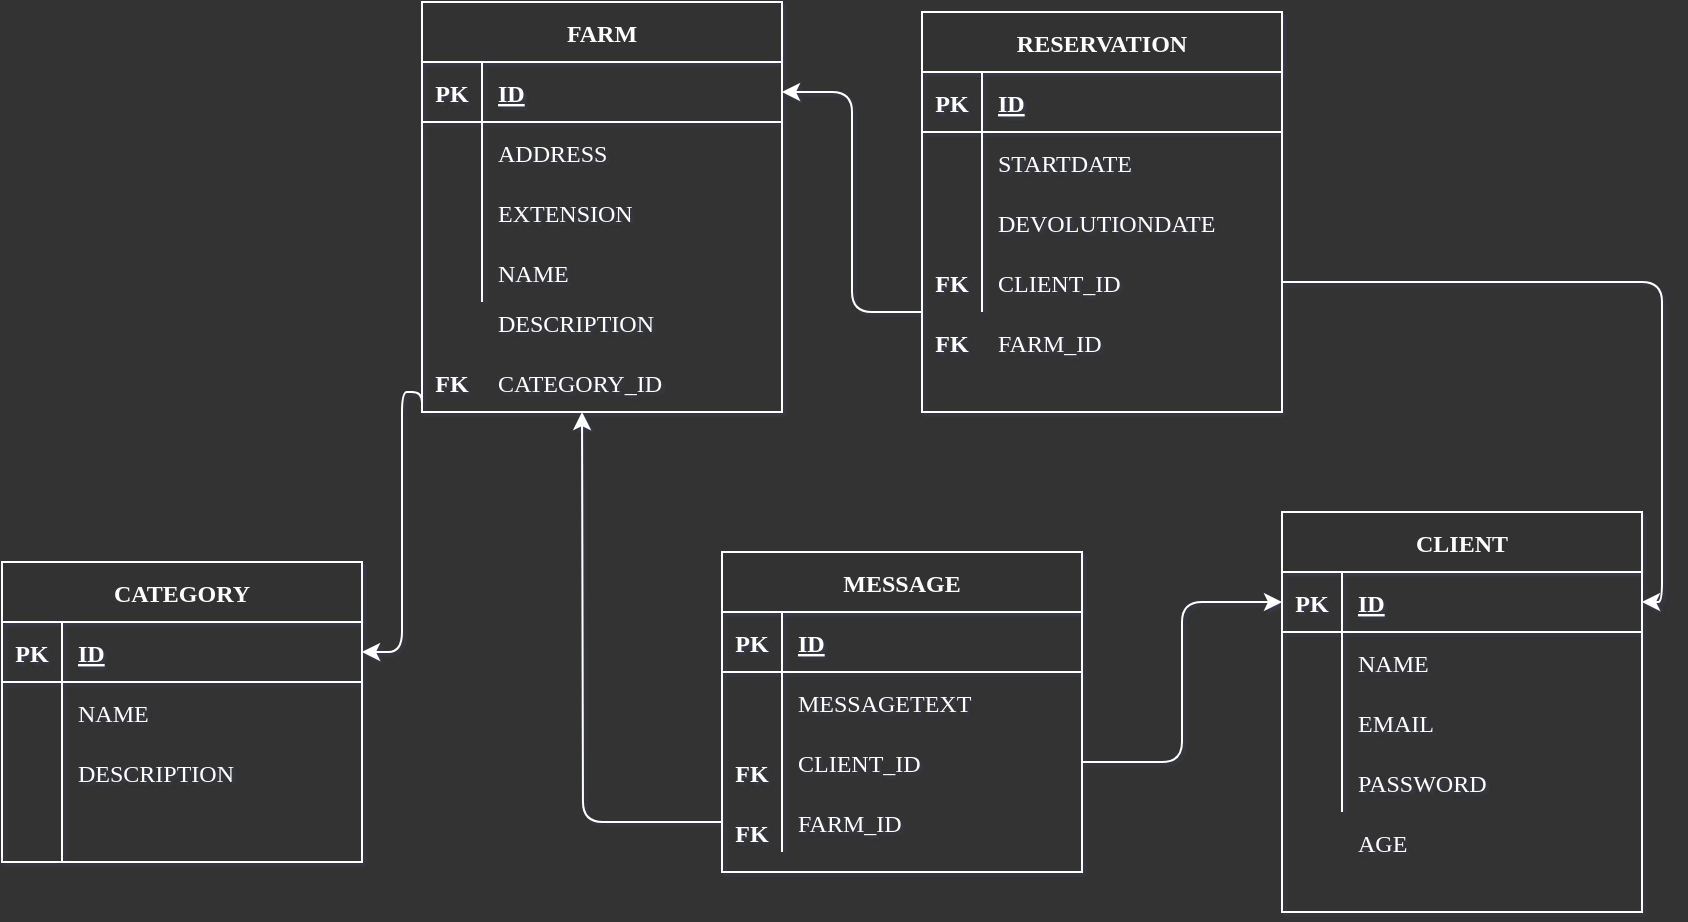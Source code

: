 <mxfile>
    <diagram id="5OOzwWzgB_-EoSL9n7wT" name="Page-1">
        <mxGraphModel dx="832" dy="510" grid="1" gridSize="8" guides="1" tooltips="1" connect="1" arrows="1" fold="1" page="0" pageScale="1" pageWidth="850" pageHeight="1100" background="#333333" math="0" shadow="1">
            <root>
                <mxCell id="0"/>
                <mxCell id="1" parent="0"/>
                <mxCell id="6" value="CATEGORY" style="shape=table;startSize=30;container=1;collapsible=1;childLayout=tableLayout;fixedRows=1;rowLines=0;fontStyle=1;align=center;resizeLast=1;shadow=0;fillColor=#333333;strokeColor=#FFFFFF;fontColor=#FFFFFF;labelBackgroundColor=none;labelBorderColor=none;fontFamily=Verdana;" parent="1" vertex="1">
                    <mxGeometry x="10" y="336" width="180" height="150" as="geometry"/>
                </mxCell>
                <mxCell id="7" value="" style="shape=partialRectangle;collapsible=0;dropTarget=0;pointerEvents=0;top=0;left=0;bottom=1;right=0;points=[[0,0.5],[1,0.5]];portConstraint=eastwest;shadow=0;fillColor=none;strokeColor=#FFFFFF;fontColor=#FFFFFF;labelBackgroundColor=none;labelBorderColor=none;fontFamily=Verdana;" parent="6" vertex="1">
                    <mxGeometry y="30" width="180" height="30" as="geometry"/>
                </mxCell>
                <mxCell id="8" value="PK" style="shape=partialRectangle;connectable=0;top=0;left=0;bottom=0;right=0;fontStyle=1;overflow=hidden;shadow=0;fillColor=none;strokeColor=#FFFFFF;fontColor=#FFFFFF;labelBackgroundColor=none;labelBorderColor=none;fontFamily=Verdana;" parent="7" vertex="1">
                    <mxGeometry width="30" height="30" as="geometry">
                        <mxRectangle width="30" height="30" as="alternateBounds"/>
                    </mxGeometry>
                </mxCell>
                <mxCell id="9" value="ID" style="shape=partialRectangle;connectable=0;top=0;left=0;bottom=0;right=0;align=left;spacingLeft=6;fontStyle=5;overflow=hidden;shadow=0;fillColor=none;strokeColor=#FFFFFF;fontColor=#FFFFFF;labelBackgroundColor=none;labelBorderColor=none;fontFamily=Verdana;" parent="7" vertex="1">
                    <mxGeometry x="30" width="150" height="30" as="geometry">
                        <mxRectangle width="150" height="30" as="alternateBounds"/>
                    </mxGeometry>
                </mxCell>
                <mxCell id="10" value="" style="shape=partialRectangle;collapsible=0;dropTarget=0;pointerEvents=0;top=0;left=0;bottom=0;right=0;points=[[0,0.5],[1,0.5]];portConstraint=eastwest;shadow=0;fillColor=none;strokeColor=#FFFFFF;fontColor=#FFFFFF;labelBackgroundColor=none;labelBorderColor=none;fontFamily=Verdana;" parent="6" vertex="1">
                    <mxGeometry y="60" width="180" height="30" as="geometry"/>
                </mxCell>
                <mxCell id="11" value="" style="shape=partialRectangle;connectable=0;top=0;left=0;bottom=0;right=0;editable=1;overflow=hidden;shadow=0;fillColor=none;strokeColor=#FFFFFF;fontColor=#FFFFFF;labelBackgroundColor=none;labelBorderColor=none;fontFamily=Verdana;" parent="10" vertex="1">
                    <mxGeometry width="30" height="30" as="geometry">
                        <mxRectangle width="30" height="30" as="alternateBounds"/>
                    </mxGeometry>
                </mxCell>
                <mxCell id="12" value="NAME" style="shape=partialRectangle;connectable=0;top=0;left=0;bottom=0;right=0;align=left;spacingLeft=6;overflow=hidden;shadow=0;fillColor=none;strokeColor=#FFFFFF;fontColor=#FFFFFF;labelBackgroundColor=none;labelBorderColor=none;fontFamily=Verdana;" parent="10" vertex="1">
                    <mxGeometry x="30" width="150" height="30" as="geometry">
                        <mxRectangle width="150" height="30" as="alternateBounds"/>
                    </mxGeometry>
                </mxCell>
                <mxCell id="13" value="" style="shape=partialRectangle;collapsible=0;dropTarget=0;pointerEvents=0;top=0;left=0;bottom=0;right=0;points=[[0,0.5],[1,0.5]];portConstraint=eastwest;shadow=0;fillColor=none;strokeColor=#FFFFFF;fontColor=#FFFFFF;labelBackgroundColor=none;labelBorderColor=none;fontFamily=Verdana;" parent="6" vertex="1">
                    <mxGeometry y="90" width="180" height="30" as="geometry"/>
                </mxCell>
                <mxCell id="14" value="" style="shape=partialRectangle;connectable=0;top=0;left=0;bottom=0;right=0;editable=1;overflow=hidden;shadow=0;fillColor=none;strokeColor=#FFFFFF;fontColor=#FFFFFF;labelBackgroundColor=none;labelBorderColor=none;fontFamily=Verdana;" parent="13" vertex="1">
                    <mxGeometry width="30" height="30" as="geometry">
                        <mxRectangle width="30" height="30" as="alternateBounds"/>
                    </mxGeometry>
                </mxCell>
                <mxCell id="15" value="DESCRIPTION" style="shape=partialRectangle;connectable=0;top=0;left=0;bottom=0;right=0;align=left;spacingLeft=6;overflow=hidden;shadow=0;fillColor=none;strokeColor=#FFFFFF;fontColor=#FFFFFF;labelBackgroundColor=none;labelBorderColor=none;fontFamily=Verdana;" parent="13" vertex="1">
                    <mxGeometry x="30" width="150" height="30" as="geometry">
                        <mxRectangle width="150" height="30" as="alternateBounds"/>
                    </mxGeometry>
                </mxCell>
                <mxCell id="16" value="" style="shape=partialRectangle;collapsible=0;dropTarget=0;pointerEvents=0;top=0;left=0;bottom=0;right=0;points=[[0,0.5],[1,0.5]];portConstraint=eastwest;shadow=0;fillColor=none;strokeColor=#FFFFFF;fontColor=#FFFFFF;labelBackgroundColor=none;labelBorderColor=none;fontFamily=Verdana;" parent="6" vertex="1">
                    <mxGeometry y="120" width="180" height="30" as="geometry"/>
                </mxCell>
                <mxCell id="17" value="" style="shape=partialRectangle;connectable=0;top=0;left=0;bottom=0;right=0;editable=1;overflow=hidden;shadow=0;fillColor=none;strokeColor=#FFFFFF;fontColor=#FFFFFF;labelBackgroundColor=none;labelBorderColor=none;fontFamily=Verdana;" parent="16" vertex="1">
                    <mxGeometry width="30" height="30" as="geometry">
                        <mxRectangle width="30" height="30" as="alternateBounds"/>
                    </mxGeometry>
                </mxCell>
                <mxCell id="18" value="" style="shape=partialRectangle;connectable=0;top=0;left=0;bottom=0;right=0;align=left;spacingLeft=6;overflow=hidden;shadow=0;fillColor=none;strokeColor=#FFFFFF;fontColor=#FFFFFF;labelBackgroundColor=none;labelBorderColor=none;fontFamily=Verdana;" parent="16" vertex="1">
                    <mxGeometry x="30" width="150" height="30" as="geometry">
                        <mxRectangle width="150" height="30" as="alternateBounds"/>
                    </mxGeometry>
                </mxCell>
                <mxCell id="73" style="edgeStyle=orthogonalEdgeStyle;html=1;exitX=0;exitY=1;exitDx=0;exitDy=0;entryX=1;entryY=0.5;entryDx=0;entryDy=0;fontColor=#FFFFFF;shadow=0;fillColor=none;strokeColor=#FFFFFF;labelBackgroundColor=none;labelBorderColor=none;fontFamily=Verdana;" parent="1" source="19" target="7" edge="1">
                    <mxGeometry relative="1" as="geometry">
                        <Array as="points">
                            <mxPoint x="220" y="251"/>
                            <mxPoint x="210" y="251"/>
                        </Array>
                    </mxGeometry>
                </mxCell>
                <mxCell id="19" value="FARM" style="shape=table;startSize=30;container=1;collapsible=1;childLayout=tableLayout;fixedRows=1;rowLines=0;fontStyle=1;align=center;resizeLast=1;shadow=0;fillColor=#333333;strokeColor=#FFFFFF;fontColor=#FFFFFF;labelBackgroundColor=none;labelBorderColor=none;fontFamily=Verdana;" parent="1" vertex="1">
                    <mxGeometry x="220" y="56" width="180" height="205" as="geometry"/>
                </mxCell>
                <mxCell id="20" value="" style="shape=partialRectangle;collapsible=0;dropTarget=0;pointerEvents=0;top=0;left=0;bottom=1;right=0;points=[[0,0.5],[1,0.5]];portConstraint=eastwest;shadow=0;fillColor=none;strokeColor=#FFFFFF;fontColor=#FFFFFF;labelBackgroundColor=none;labelBorderColor=none;fontFamily=Verdana;" parent="19" vertex="1">
                    <mxGeometry y="30" width="180" height="30" as="geometry"/>
                </mxCell>
                <mxCell id="21" value="PK" style="shape=partialRectangle;connectable=0;top=0;left=0;bottom=0;right=0;fontStyle=1;overflow=hidden;shadow=0;fillColor=none;strokeColor=#FFFFFF;fontColor=#FFFFFF;labelBackgroundColor=none;labelBorderColor=none;fontFamily=Verdana;" parent="20" vertex="1">
                    <mxGeometry width="30" height="30" as="geometry">
                        <mxRectangle width="30" height="30" as="alternateBounds"/>
                    </mxGeometry>
                </mxCell>
                <mxCell id="22" value="ID" style="shape=partialRectangle;connectable=0;top=0;left=0;bottom=0;right=0;align=left;spacingLeft=6;fontStyle=5;overflow=hidden;shadow=0;fillColor=none;strokeColor=#FFFFFF;fontColor=#FFFFFF;labelBackgroundColor=none;labelBorderColor=none;fontFamily=Verdana;" parent="20" vertex="1">
                    <mxGeometry x="30" width="150" height="30" as="geometry">
                        <mxRectangle width="150" height="30" as="alternateBounds"/>
                    </mxGeometry>
                </mxCell>
                <mxCell id="23" value="" style="shape=partialRectangle;collapsible=0;dropTarget=0;pointerEvents=0;top=0;left=0;bottom=0;right=0;points=[[0,0.5],[1,0.5]];portConstraint=eastwest;shadow=0;fillColor=none;strokeColor=#FFFFFF;fontColor=#FFFFFF;labelBackgroundColor=none;labelBorderColor=none;fontFamily=Verdana;" parent="19" vertex="1">
                    <mxGeometry y="60" width="180" height="30" as="geometry"/>
                </mxCell>
                <mxCell id="24" value="" style="shape=partialRectangle;connectable=0;top=0;left=0;bottom=0;right=0;editable=1;overflow=hidden;shadow=0;fillColor=none;strokeColor=#FFFFFF;fontColor=#FFFFFF;labelBackgroundColor=none;labelBorderColor=none;fontFamily=Verdana;" parent="23" vertex="1">
                    <mxGeometry width="30" height="30" as="geometry">
                        <mxRectangle width="30" height="30" as="alternateBounds"/>
                    </mxGeometry>
                </mxCell>
                <mxCell id="25" value="ADDRESS" style="shape=partialRectangle;connectable=0;top=0;left=0;bottom=0;right=0;align=left;spacingLeft=6;overflow=hidden;shadow=0;fillColor=none;strokeColor=#FFFFFF;fontColor=#FFFFFF;labelBackgroundColor=none;labelBorderColor=none;fontFamily=Verdana;" parent="23" vertex="1">
                    <mxGeometry x="30" width="150" height="30" as="geometry">
                        <mxRectangle width="150" height="30" as="alternateBounds"/>
                    </mxGeometry>
                </mxCell>
                <mxCell id="26" value="" style="shape=partialRectangle;collapsible=0;dropTarget=0;pointerEvents=0;top=0;left=0;bottom=0;right=0;points=[[0,0.5],[1,0.5]];portConstraint=eastwest;shadow=0;fillColor=none;strokeColor=#FFFFFF;fontColor=#FFFFFF;labelBackgroundColor=none;labelBorderColor=none;fontFamily=Verdana;" parent="19" vertex="1">
                    <mxGeometry y="90" width="180" height="30" as="geometry"/>
                </mxCell>
                <mxCell id="27" value="" style="shape=partialRectangle;connectable=0;top=0;left=0;bottom=0;right=0;editable=1;overflow=hidden;shadow=0;fillColor=none;strokeColor=#FFFFFF;fontColor=#FFFFFF;labelBackgroundColor=none;labelBorderColor=none;fontFamily=Verdana;" parent="26" vertex="1">
                    <mxGeometry width="30" height="30" as="geometry">
                        <mxRectangle width="30" height="30" as="alternateBounds"/>
                    </mxGeometry>
                </mxCell>
                <mxCell id="28" value="EXTENSION" style="shape=partialRectangle;connectable=0;top=0;left=0;bottom=0;right=0;align=left;spacingLeft=6;overflow=hidden;shadow=0;fillColor=none;strokeColor=#FFFFFF;fontColor=#FFFFFF;labelBackgroundColor=none;labelBorderColor=none;fontFamily=Verdana;" parent="26" vertex="1">
                    <mxGeometry x="30" width="150" height="30" as="geometry">
                        <mxRectangle width="150" height="30" as="alternateBounds"/>
                    </mxGeometry>
                </mxCell>
                <mxCell id="29" value="" style="shape=partialRectangle;collapsible=0;dropTarget=0;pointerEvents=0;top=0;left=0;bottom=0;right=0;points=[[0,0.5],[1,0.5]];portConstraint=eastwest;shadow=0;fillColor=none;strokeColor=#FFFFFF;fontColor=#FFFFFF;labelBackgroundColor=none;labelBorderColor=none;fontFamily=Verdana;" parent="19" vertex="1">
                    <mxGeometry y="120" width="180" height="30" as="geometry"/>
                </mxCell>
                <mxCell id="30" value="" style="shape=partialRectangle;connectable=0;top=0;left=0;bottom=0;right=0;editable=1;overflow=hidden;shadow=0;fillColor=none;strokeColor=#FFFFFF;fontColor=#FFFFFF;labelBackgroundColor=none;labelBorderColor=none;fontFamily=Verdana;" parent="29" vertex="1">
                    <mxGeometry width="30" height="30" as="geometry">
                        <mxRectangle width="30" height="30" as="alternateBounds"/>
                    </mxGeometry>
                </mxCell>
                <mxCell id="31" value="NAME" style="shape=partialRectangle;connectable=0;top=0;left=0;bottom=0;right=0;align=left;spacingLeft=6;overflow=hidden;shadow=0;fillColor=none;strokeColor=#FFFFFF;fontColor=#FFFFFF;labelBackgroundColor=none;labelBorderColor=none;fontFamily=Verdana;" parent="29" vertex="1">
                    <mxGeometry x="30" width="150" height="30" as="geometry">
                        <mxRectangle width="150" height="30" as="alternateBounds"/>
                    </mxGeometry>
                </mxCell>
                <mxCell id="82" style="edgeStyle=orthogonalEdgeStyle;html=1;exitX=0;exitY=0.75;exitDx=0;exitDy=0;entryX=1;entryY=0.5;entryDx=0;entryDy=0;fontColor=#FFFFFF;shadow=0;fillColor=none;strokeColor=#FFFFFF;labelBackgroundColor=none;labelBorderColor=none;fontFamily=Verdana;" parent="1" source="32" target="20" edge="1">
                    <mxGeometry relative="1" as="geometry"/>
                </mxCell>
                <mxCell id="32" value="RESERVATION" style="shape=table;startSize=30;container=1;collapsible=1;childLayout=tableLayout;fixedRows=1;rowLines=0;fontStyle=1;align=center;resizeLast=1;shadow=0;fillColor=#333333;strokeColor=#FFFFFF;fontColor=#FFFFFF;labelBackgroundColor=none;labelBorderColor=none;fontFamily=Verdana;" parent="1" vertex="1">
                    <mxGeometry x="470" y="61" width="180" height="200" as="geometry"/>
                </mxCell>
                <mxCell id="33" value="" style="shape=partialRectangle;collapsible=0;dropTarget=0;pointerEvents=0;top=0;left=0;bottom=1;right=0;points=[[0,0.5],[1,0.5]];portConstraint=eastwest;shadow=0;fillColor=none;strokeColor=#FFFFFF;fontColor=#FFFFFF;labelBackgroundColor=none;labelBorderColor=none;fontFamily=Verdana;" parent="32" vertex="1">
                    <mxGeometry y="30" width="180" height="30" as="geometry"/>
                </mxCell>
                <mxCell id="34" value="PK" style="shape=partialRectangle;connectable=0;top=0;left=0;bottom=0;right=0;fontStyle=1;overflow=hidden;shadow=0;fillColor=none;strokeColor=#FFFFFF;fontColor=#FFFFFF;labelBackgroundColor=none;labelBorderColor=none;fontFamily=Verdana;" parent="33" vertex="1">
                    <mxGeometry width="30" height="30" as="geometry">
                        <mxRectangle width="30" height="30" as="alternateBounds"/>
                    </mxGeometry>
                </mxCell>
                <mxCell id="35" value="ID" style="shape=partialRectangle;connectable=0;top=0;left=0;bottom=0;right=0;align=left;spacingLeft=6;fontStyle=5;overflow=hidden;shadow=0;fillColor=none;strokeColor=#FFFFFF;fontColor=#FFFFFF;labelBackgroundColor=none;labelBorderColor=none;fontFamily=Verdana;" parent="33" vertex="1">
                    <mxGeometry x="30" width="150" height="30" as="geometry">
                        <mxRectangle width="150" height="30" as="alternateBounds"/>
                    </mxGeometry>
                </mxCell>
                <mxCell id="36" value="" style="shape=partialRectangle;collapsible=0;dropTarget=0;pointerEvents=0;top=0;left=0;bottom=0;right=0;points=[[0,0.5],[1,0.5]];portConstraint=eastwest;shadow=0;fillColor=none;strokeColor=#FFFFFF;fontColor=#FFFFFF;labelBackgroundColor=none;labelBorderColor=none;fontFamily=Verdana;" parent="32" vertex="1">
                    <mxGeometry y="60" width="180" height="30" as="geometry"/>
                </mxCell>
                <mxCell id="37" value="" style="shape=partialRectangle;connectable=0;top=0;left=0;bottom=0;right=0;editable=1;overflow=hidden;shadow=0;fillColor=none;strokeColor=#FFFFFF;fontColor=#FFFFFF;labelBackgroundColor=none;labelBorderColor=none;fontFamily=Verdana;" parent="36" vertex="1">
                    <mxGeometry width="30" height="30" as="geometry">
                        <mxRectangle width="30" height="30" as="alternateBounds"/>
                    </mxGeometry>
                </mxCell>
                <mxCell id="38" value="STARTDATE" style="shape=partialRectangle;connectable=0;top=0;left=0;bottom=0;right=0;align=left;spacingLeft=6;overflow=hidden;shadow=0;fillColor=none;strokeColor=#FFFFFF;fontColor=#FFFFFF;labelBackgroundColor=none;labelBorderColor=none;fontFamily=Verdana;" parent="36" vertex="1">
                    <mxGeometry x="30" width="150" height="30" as="geometry">
                        <mxRectangle width="150" height="30" as="alternateBounds"/>
                    </mxGeometry>
                </mxCell>
                <mxCell id="39" value="" style="shape=partialRectangle;collapsible=0;dropTarget=0;pointerEvents=0;top=0;left=0;bottom=0;right=0;points=[[0,0.5],[1,0.5]];portConstraint=eastwest;shadow=0;fillColor=none;strokeColor=#FFFFFF;fontColor=#FFFFFF;labelBackgroundColor=none;labelBorderColor=none;fontFamily=Verdana;" parent="32" vertex="1">
                    <mxGeometry y="90" width="180" height="30" as="geometry"/>
                </mxCell>
                <mxCell id="40" value="" style="shape=partialRectangle;connectable=0;top=0;left=0;bottom=0;right=0;editable=1;overflow=hidden;shadow=0;fillColor=none;strokeColor=#FFFFFF;fontColor=#FFFFFF;labelBackgroundColor=none;labelBorderColor=none;fontFamily=Verdana;" parent="39" vertex="1">
                    <mxGeometry width="30" height="30" as="geometry">
                        <mxRectangle width="30" height="30" as="alternateBounds"/>
                    </mxGeometry>
                </mxCell>
                <mxCell id="41" value="DEVOLUTIONDATE" style="shape=partialRectangle;connectable=0;top=0;left=0;bottom=0;right=0;align=left;spacingLeft=6;overflow=hidden;shadow=0;fillColor=none;strokeColor=#FFFFFF;fontColor=#FFFFFF;labelBackgroundColor=none;labelBorderColor=none;fontFamily=Verdana;" parent="39" vertex="1">
                    <mxGeometry x="30" width="150" height="30" as="geometry">
                        <mxRectangle width="150" height="30" as="alternateBounds"/>
                    </mxGeometry>
                </mxCell>
                <mxCell id="42" value="" style="shape=partialRectangle;collapsible=0;dropTarget=0;pointerEvents=0;top=0;left=0;bottom=0;right=0;points=[[0,0.5],[1,0.5]];portConstraint=eastwest;shadow=0;fillColor=none;strokeColor=#FFFFFF;fontColor=#FFFFFF;labelBackgroundColor=none;labelBorderColor=none;fontFamily=Verdana;" parent="32" vertex="1">
                    <mxGeometry y="120" width="180" height="30" as="geometry"/>
                </mxCell>
                <mxCell id="43" value="" style="shape=partialRectangle;connectable=0;top=0;left=0;bottom=0;right=0;editable=1;overflow=hidden;shadow=0;fillColor=none;strokeColor=#FFFFFF;fontColor=#FFFFFF;labelBackgroundColor=none;labelBorderColor=none;fontFamily=Verdana;" parent="42" vertex="1">
                    <mxGeometry width="30" height="30" as="geometry">
                        <mxRectangle width="30" height="30" as="alternateBounds"/>
                    </mxGeometry>
                </mxCell>
                <mxCell id="44" value="CLIENT_ID" style="shape=partialRectangle;connectable=0;top=0;left=0;bottom=0;right=0;align=left;spacingLeft=6;overflow=hidden;shadow=0;fillColor=none;strokeColor=#FFFFFF;fontColor=#FFFFFF;labelBackgroundColor=none;labelBorderColor=none;fontFamily=Verdana;" parent="42" vertex="1">
                    <mxGeometry x="30" width="150" height="30" as="geometry">
                        <mxRectangle width="150" height="30" as="alternateBounds"/>
                    </mxGeometry>
                </mxCell>
                <mxCell id="45" value="MESSAGE" style="shape=table;startSize=30;container=1;collapsible=1;childLayout=tableLayout;fixedRows=1;rowLines=0;fontStyle=1;align=center;resizeLast=1;shadow=0;fillColor=#333333;strokeColor=#FFFFFF;fontColor=#FFFFFF;labelBackgroundColor=none;labelBorderColor=none;fontFamily=Verdana;" parent="1" vertex="1">
                    <mxGeometry x="370" y="331" width="180" height="160" as="geometry"/>
                </mxCell>
                <mxCell id="46" value="" style="shape=partialRectangle;collapsible=0;dropTarget=0;pointerEvents=0;top=0;left=0;bottom=1;right=0;points=[[0,0.5],[1,0.5]];portConstraint=eastwest;shadow=0;fillColor=none;strokeColor=#FFFFFF;fontColor=#FFFFFF;labelBackgroundColor=none;labelBorderColor=none;fontFamily=Verdana;" parent="45" vertex="1">
                    <mxGeometry y="30" width="180" height="30" as="geometry"/>
                </mxCell>
                <mxCell id="47" value="PK" style="shape=partialRectangle;connectable=0;top=0;left=0;bottom=0;right=0;fontStyle=1;overflow=hidden;shadow=0;fillColor=none;strokeColor=#FFFFFF;fontColor=#FFFFFF;labelBackgroundColor=none;labelBorderColor=none;fontFamily=Verdana;" parent="46" vertex="1">
                    <mxGeometry width="30" height="30" as="geometry">
                        <mxRectangle width="30" height="30" as="alternateBounds"/>
                    </mxGeometry>
                </mxCell>
                <mxCell id="48" value="ID" style="shape=partialRectangle;connectable=0;top=0;left=0;bottom=0;right=0;align=left;spacingLeft=6;fontStyle=5;overflow=hidden;shadow=0;fillColor=none;strokeColor=#FFFFFF;fontColor=#FFFFFF;labelBackgroundColor=none;labelBorderColor=none;fontFamily=Verdana;" parent="46" vertex="1">
                    <mxGeometry x="30" width="150" height="30" as="geometry">
                        <mxRectangle width="150" height="30" as="alternateBounds"/>
                    </mxGeometry>
                </mxCell>
                <mxCell id="49" value="" style="shape=partialRectangle;collapsible=0;dropTarget=0;pointerEvents=0;top=0;left=0;bottom=0;right=0;points=[[0,0.5],[1,0.5]];portConstraint=eastwest;shadow=0;fillColor=none;strokeColor=#FFFFFF;fontColor=#FFFFFF;labelBackgroundColor=none;labelBorderColor=none;fontFamily=Verdana;" parent="45" vertex="1">
                    <mxGeometry y="60" width="180" height="30" as="geometry"/>
                </mxCell>
                <mxCell id="50" value="" style="shape=partialRectangle;connectable=0;top=0;left=0;bottom=0;right=0;editable=1;overflow=hidden;shadow=0;fillColor=none;strokeColor=#FFFFFF;fontColor=#FFFFFF;labelBackgroundColor=none;labelBorderColor=none;fontFamily=Verdana;" parent="49" vertex="1">
                    <mxGeometry width="30" height="30" as="geometry">
                        <mxRectangle width="30" height="30" as="alternateBounds"/>
                    </mxGeometry>
                </mxCell>
                <mxCell id="51" value="MESSAGETEXT" style="shape=partialRectangle;connectable=0;top=0;left=0;bottom=0;right=0;align=left;spacingLeft=6;overflow=hidden;shadow=0;fillColor=none;strokeColor=#FFFFFF;fontColor=#FFFFFF;labelBackgroundColor=none;labelBorderColor=none;fontFamily=Verdana;" parent="49" vertex="1">
                    <mxGeometry x="30" width="150" height="30" as="geometry">
                        <mxRectangle width="150" height="30" as="alternateBounds"/>
                    </mxGeometry>
                </mxCell>
                <mxCell id="52" value="" style="shape=partialRectangle;collapsible=0;dropTarget=0;pointerEvents=0;top=0;left=0;bottom=0;right=0;points=[[0,0.5],[1,0.5]];portConstraint=eastwest;shadow=0;fillColor=none;strokeColor=#FFFFFF;fontColor=#FFFFFF;labelBackgroundColor=none;labelBorderColor=none;fontFamily=Verdana;" parent="45" vertex="1">
                    <mxGeometry y="90" width="180" height="30" as="geometry"/>
                </mxCell>
                <mxCell id="53" value="" style="shape=partialRectangle;connectable=0;top=0;left=0;bottom=0;right=0;editable=1;overflow=hidden;shadow=0;fillColor=none;strokeColor=#FFFFFF;fontColor=#FFFFFF;labelBackgroundColor=none;labelBorderColor=none;fontFamily=Verdana;" parent="52" vertex="1">
                    <mxGeometry width="30" height="30" as="geometry">
                        <mxRectangle width="30" height="30" as="alternateBounds"/>
                    </mxGeometry>
                </mxCell>
                <mxCell id="54" value="CLIENT_ID" style="shape=partialRectangle;connectable=0;top=0;left=0;bottom=0;right=0;align=left;spacingLeft=6;overflow=hidden;shadow=0;fillColor=none;strokeColor=#FFFFFF;fontColor=#FFFFFF;labelBackgroundColor=none;labelBorderColor=none;fontFamily=Verdana;" parent="52" vertex="1">
                    <mxGeometry x="30" width="150" height="30" as="geometry">
                        <mxRectangle width="150" height="30" as="alternateBounds"/>
                    </mxGeometry>
                </mxCell>
                <mxCell id="55" value="" style="shape=partialRectangle;collapsible=0;dropTarget=0;pointerEvents=0;top=0;left=0;bottom=0;right=0;points=[[0,0.5],[1,0.5]];portConstraint=eastwest;shadow=0;fillColor=none;strokeColor=#FFFFFF;fontColor=#FFFFFF;labelBackgroundColor=none;labelBorderColor=none;fontFamily=Verdana;" parent="45" vertex="1">
                    <mxGeometry y="120" width="180" height="30" as="geometry"/>
                </mxCell>
                <mxCell id="56" value="" style="shape=partialRectangle;connectable=0;top=0;left=0;bottom=0;right=0;editable=1;overflow=hidden;shadow=0;fillColor=none;strokeColor=#FFFFFF;fontColor=#FFFFFF;labelBackgroundColor=none;labelBorderColor=none;fontFamily=Verdana;" parent="55" vertex="1">
                    <mxGeometry width="30" height="30" as="geometry">
                        <mxRectangle width="30" height="30" as="alternateBounds"/>
                    </mxGeometry>
                </mxCell>
                <mxCell id="57" value="FARM_ID" style="shape=partialRectangle;connectable=0;top=0;left=0;bottom=0;right=0;align=left;spacingLeft=6;overflow=hidden;shadow=0;fillColor=none;strokeColor=#FFFFFF;fontColor=#FFFFFF;labelBackgroundColor=none;labelBorderColor=none;fontFamily=Verdana;" parent="55" vertex="1">
                    <mxGeometry x="30" width="150" height="30" as="geometry">
                        <mxRectangle width="150" height="30" as="alternateBounds"/>
                    </mxGeometry>
                </mxCell>
                <mxCell id="58" value="CLIENT" style="shape=table;startSize=30;container=1;collapsible=1;childLayout=tableLayout;fixedRows=1;rowLines=0;fontStyle=1;align=center;resizeLast=1;shadow=0;fillColor=#333333;strokeColor=#FFFFFF;fontColor=#FFFFFF;labelBackgroundColor=none;labelBorderColor=none;fontFamily=Verdana;" parent="1" vertex="1">
                    <mxGeometry x="650" y="311" width="180" height="200" as="geometry"/>
                </mxCell>
                <mxCell id="59" value="" style="shape=partialRectangle;collapsible=0;dropTarget=0;pointerEvents=0;top=0;left=0;bottom=1;right=0;points=[[0,0.5],[1,0.5]];portConstraint=eastwest;shadow=0;fillColor=none;strokeColor=#FFFFFF;fontColor=#FFFFFF;labelBackgroundColor=none;labelBorderColor=none;fontFamily=Verdana;" parent="58" vertex="1">
                    <mxGeometry y="30" width="180" height="30" as="geometry"/>
                </mxCell>
                <mxCell id="60" value="PK" style="shape=partialRectangle;connectable=0;top=0;left=0;bottom=0;right=0;fontStyle=1;overflow=hidden;shadow=0;fillColor=none;strokeColor=#FFFFFF;fontColor=#FFFFFF;labelBackgroundColor=none;labelBorderColor=none;fontFamily=Verdana;" parent="59" vertex="1">
                    <mxGeometry width="30" height="30" as="geometry">
                        <mxRectangle width="30" height="30" as="alternateBounds"/>
                    </mxGeometry>
                </mxCell>
                <mxCell id="61" value="ID" style="shape=partialRectangle;connectable=0;top=0;left=0;bottom=0;right=0;align=left;spacingLeft=6;fontStyle=5;overflow=hidden;shadow=0;fillColor=none;strokeColor=#FFFFFF;fontColor=#FFFFFF;labelBackgroundColor=none;labelBorderColor=none;fontFamily=Verdana;" parent="59" vertex="1">
                    <mxGeometry x="30" width="150" height="30" as="geometry">
                        <mxRectangle width="150" height="30" as="alternateBounds"/>
                    </mxGeometry>
                </mxCell>
                <mxCell id="62" value="" style="shape=partialRectangle;collapsible=0;dropTarget=0;pointerEvents=0;top=0;left=0;bottom=0;right=0;points=[[0,0.5],[1,0.5]];portConstraint=eastwest;shadow=0;fillColor=none;strokeColor=#FFFFFF;fontColor=#FFFFFF;labelBackgroundColor=none;labelBorderColor=none;fontFamily=Verdana;" parent="58" vertex="1">
                    <mxGeometry y="60" width="180" height="30" as="geometry"/>
                </mxCell>
                <mxCell id="63" value="" style="shape=partialRectangle;connectable=0;top=0;left=0;bottom=0;right=0;editable=1;overflow=hidden;shadow=0;fillColor=none;strokeColor=#FFFFFF;fontColor=#FFFFFF;labelBackgroundColor=none;labelBorderColor=none;fontFamily=Verdana;" parent="62" vertex="1">
                    <mxGeometry width="30" height="30" as="geometry">
                        <mxRectangle width="30" height="30" as="alternateBounds"/>
                    </mxGeometry>
                </mxCell>
                <mxCell id="64" value="NAME" style="shape=partialRectangle;connectable=0;top=0;left=0;bottom=0;right=0;align=left;spacingLeft=6;overflow=hidden;shadow=0;fillColor=none;strokeColor=#FFFFFF;fontColor=#FFFFFF;labelBackgroundColor=none;labelBorderColor=none;fontFamily=Verdana;" parent="62" vertex="1">
                    <mxGeometry x="30" width="150" height="30" as="geometry">
                        <mxRectangle width="150" height="30" as="alternateBounds"/>
                    </mxGeometry>
                </mxCell>
                <mxCell id="65" value="" style="shape=partialRectangle;collapsible=0;dropTarget=0;pointerEvents=0;top=0;left=0;bottom=0;right=0;points=[[0,0.5],[1,0.5]];portConstraint=eastwest;shadow=0;fillColor=none;strokeColor=#FFFFFF;fontColor=#FFFFFF;labelBackgroundColor=none;labelBorderColor=none;fontFamily=Verdana;" parent="58" vertex="1">
                    <mxGeometry y="90" width="180" height="30" as="geometry"/>
                </mxCell>
                <mxCell id="66" value="" style="shape=partialRectangle;connectable=0;top=0;left=0;bottom=0;right=0;editable=1;overflow=hidden;shadow=0;fillColor=none;strokeColor=#FFFFFF;fontColor=#FFFFFF;labelBackgroundColor=none;labelBorderColor=none;fontFamily=Verdana;" parent="65" vertex="1">
                    <mxGeometry width="30" height="30" as="geometry">
                        <mxRectangle width="30" height="30" as="alternateBounds"/>
                    </mxGeometry>
                </mxCell>
                <mxCell id="67" value="EMAIL" style="shape=partialRectangle;connectable=0;top=0;left=0;bottom=0;right=0;align=left;spacingLeft=6;overflow=hidden;shadow=0;fillColor=none;strokeColor=#FFFFFF;fontColor=#FFFFFF;labelBackgroundColor=none;labelBorderColor=none;fontFamily=Verdana;" parent="65" vertex="1">
                    <mxGeometry x="30" width="150" height="30" as="geometry">
                        <mxRectangle width="150" height="30" as="alternateBounds"/>
                    </mxGeometry>
                </mxCell>
                <mxCell id="68" value="" style="shape=partialRectangle;collapsible=0;dropTarget=0;pointerEvents=0;top=0;left=0;bottom=0;right=0;points=[[0,0.5],[1,0.5]];portConstraint=eastwest;shadow=0;fillColor=none;strokeColor=#FFFFFF;fontColor=#FFFFFF;labelBackgroundColor=none;labelBorderColor=none;fontFamily=Verdana;" parent="58" vertex="1">
                    <mxGeometry y="120" width="180" height="30" as="geometry"/>
                </mxCell>
                <mxCell id="69" value="" style="shape=partialRectangle;connectable=0;top=0;left=0;bottom=0;right=0;editable=1;overflow=hidden;shadow=0;fillColor=none;strokeColor=#FFFFFF;fontColor=#FFFFFF;labelBackgroundColor=none;labelBorderColor=none;fontFamily=Verdana;" parent="68" vertex="1">
                    <mxGeometry width="30" height="30" as="geometry">
                        <mxRectangle width="30" height="30" as="alternateBounds"/>
                    </mxGeometry>
                </mxCell>
                <mxCell id="70" value="PASSWORD" style="shape=partialRectangle;connectable=0;top=0;left=0;bottom=0;right=0;align=left;spacingLeft=6;overflow=hidden;shadow=0;fillColor=none;strokeColor=#FFFFFF;fontColor=#FFFFFF;labelBackgroundColor=none;labelBorderColor=none;fontFamily=Verdana;" parent="68" vertex="1">
                    <mxGeometry x="30" width="150" height="30" as="geometry">
                        <mxRectangle width="150" height="30" as="alternateBounds"/>
                    </mxGeometry>
                </mxCell>
                <mxCell id="71" value="DESCRIPTION" style="shape=partialRectangle;connectable=0;top=0;left=0;bottom=0;right=0;align=left;spacingLeft=6;overflow=hidden;shadow=0;fillColor=none;strokeColor=#FFFFFF;fontColor=#FFFFFF;labelBackgroundColor=none;labelBorderColor=none;fontFamily=Verdana;" parent="1" vertex="1">
                    <mxGeometry x="250" y="201" width="150" height="30" as="geometry">
                        <mxRectangle width="150" height="30" as="alternateBounds"/>
                    </mxGeometry>
                </mxCell>
                <mxCell id="72" value="CATEGORY_ID" style="shape=partialRectangle;connectable=0;top=0;left=0;bottom=0;right=0;align=left;spacingLeft=6;overflow=hidden;shadow=0;fillColor=none;strokeColor=#FFFFFF;fontColor=#FFFFFF;labelBackgroundColor=none;labelBorderColor=none;fontFamily=Verdana;" parent="1" vertex="1">
                    <mxGeometry x="250" y="231" width="150" height="30" as="geometry">
                        <mxRectangle width="150" height="30" as="alternateBounds"/>
                    </mxGeometry>
                </mxCell>
                <mxCell id="75" value="AGE" style="shape=partialRectangle;connectable=0;top=0;left=0;bottom=0;right=0;align=left;spacingLeft=6;overflow=hidden;shadow=0;fillColor=none;strokeColor=#FFFFFF;fontColor=#FFFFFF;labelBackgroundColor=none;labelBorderColor=none;fontFamily=Verdana;" parent="1" vertex="1">
                    <mxGeometry x="680" y="461" width="150" height="30" as="geometry">
                        <mxRectangle width="150" height="30" as="alternateBounds"/>
                    </mxGeometry>
                </mxCell>
                <mxCell id="78" style="edgeStyle=orthogonalEdgeStyle;html=1;exitX=0;exitY=0.5;exitDx=0;exitDy=0;fontColor=#FFFFFF;shadow=0;fillColor=none;strokeColor=#FFFFFF;labelBackgroundColor=none;labelBorderColor=none;fontFamily=Verdana;" parent="1" source="55" edge="1">
                    <mxGeometry relative="1" as="geometry">
                        <mxPoint x="300" y="261" as="targetPoint"/>
                    </mxGeometry>
                </mxCell>
                <mxCell id="79" value="FARM_ID" style="shape=partialRectangle;connectable=0;top=0;left=0;bottom=0;right=0;align=left;spacingLeft=6;overflow=hidden;shadow=0;fillColor=none;strokeColor=#FFFFFF;fontColor=#FFFFFF;labelBackgroundColor=none;labelBorderColor=none;fontFamily=Verdana;" parent="1" vertex="1">
                    <mxGeometry x="500" y="211" width="150" height="30" as="geometry">
                        <mxRectangle width="150" height="30" as="alternateBounds"/>
                    </mxGeometry>
                </mxCell>
                <mxCell id="83" style="edgeStyle=orthogonalEdgeStyle;html=1;exitX=1;exitY=0.5;exitDx=0;exitDy=0;entryX=0;entryY=0.5;entryDx=0;entryDy=0;fontColor=#FFFFFF;shadow=0;fillColor=none;strokeColor=#FFFFFF;labelBackgroundColor=none;labelBorderColor=none;fontFamily=Verdana;" parent="1" source="52" target="59" edge="1">
                    <mxGeometry relative="1" as="geometry"/>
                </mxCell>
                <mxCell id="84" style="edgeStyle=orthogonalEdgeStyle;html=1;exitX=1;exitY=0.5;exitDx=0;exitDy=0;entryX=1;entryY=0.5;entryDx=0;entryDy=0;fontColor=#FFFFFF;shadow=0;fillColor=none;strokeColor=#FFFFFF;labelBackgroundColor=none;labelBorderColor=none;fontFamily=Verdana;" parent="1" source="42" target="59" edge="1">
                    <mxGeometry relative="1" as="geometry"/>
                </mxCell>
                <mxCell id="86" value="FK" style="shape=partialRectangle;connectable=0;top=0;left=0;bottom=0;right=0;fontStyle=1;overflow=hidden;shadow=0;fillColor=none;strokeColor=#FFFFFF;fontColor=#FFFFFF;labelBackgroundColor=none;labelBorderColor=none;fontFamily=Verdana;" parent="1" vertex="1">
                    <mxGeometry x="220" y="231" width="30" height="30" as="geometry">
                        <mxRectangle width="30" height="30" as="alternateBounds"/>
                    </mxGeometry>
                </mxCell>
                <mxCell id="87" value="FK" style="shape=partialRectangle;connectable=0;top=0;left=0;bottom=0;right=0;fontStyle=1;overflow=hidden;shadow=0;fillColor=none;strokeColor=#FFFFFF;fontColor=#FFFFFF;labelBackgroundColor=none;labelBorderColor=none;fontFamily=Verdana;" parent="1" vertex="1">
                    <mxGeometry x="470" y="181" width="30" height="30" as="geometry">
                        <mxRectangle width="30" height="30" as="alternateBounds"/>
                    </mxGeometry>
                </mxCell>
                <mxCell id="88" value="FK" style="shape=partialRectangle;connectable=0;top=0;left=0;bottom=0;right=0;fontStyle=1;overflow=hidden;shadow=0;fillColor=none;strokeColor=#FFFFFF;fontColor=#FFFFFF;labelBackgroundColor=none;labelBorderColor=none;fontFamily=Verdana;" parent="1" vertex="1">
                    <mxGeometry x="470" y="211" width="30" height="30" as="geometry">
                        <mxRectangle width="30" height="30" as="alternateBounds"/>
                    </mxGeometry>
                </mxCell>
                <mxCell id="89" value="FK" style="shape=partialRectangle;connectable=0;top=0;left=0;bottom=0;right=0;fontStyle=1;overflow=hidden;shadow=0;fillColor=none;strokeColor=#FFFFFF;fontColor=#FFFFFF;labelBackgroundColor=none;labelBorderColor=none;fontFamily=Verdana;" parent="1" vertex="1">
                    <mxGeometry x="370" y="426" width="30" height="30" as="geometry">
                        <mxRectangle width="30" height="30" as="alternateBounds"/>
                    </mxGeometry>
                </mxCell>
                <mxCell id="90" value="FK" style="shape=partialRectangle;connectable=0;top=0;left=0;bottom=0;right=0;fontStyle=1;overflow=hidden;shadow=0;fillColor=none;strokeColor=#FFFFFF;fontColor=#FFFFFF;labelBackgroundColor=none;labelBorderColor=none;fontFamily=Verdana;" parent="1" vertex="1">
                    <mxGeometry x="370" y="456" width="30" height="30" as="geometry">
                        <mxRectangle width="30" height="30" as="alternateBounds"/>
                    </mxGeometry>
                </mxCell>
            </root>
        </mxGraphModel>
    </diagram>
</mxfile>